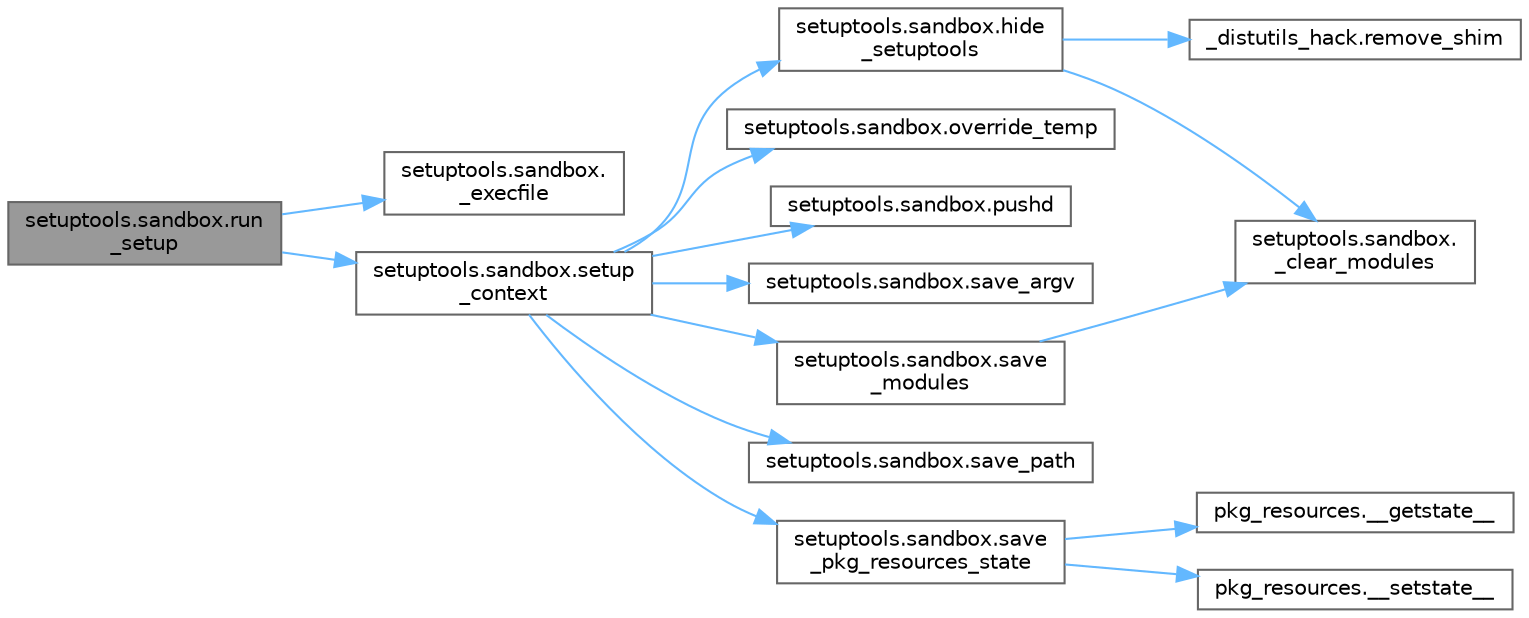digraph "setuptools.sandbox.run_setup"
{
 // LATEX_PDF_SIZE
  bgcolor="transparent";
  edge [fontname=Helvetica,fontsize=10,labelfontname=Helvetica,labelfontsize=10];
  node [fontname=Helvetica,fontsize=10,shape=box,height=0.2,width=0.4];
  rankdir="LR";
  Node1 [id="Node000001",label="setuptools.sandbox.run\l_setup",height=0.2,width=0.4,color="gray40", fillcolor="grey60", style="filled", fontcolor="black",tooltip=" "];
  Node1 -> Node2 [id="edge1_Node000001_Node000002",color="steelblue1",style="solid",tooltip=" "];
  Node2 [id="Node000002",label="setuptools.sandbox.\l_execfile",height=0.2,width=0.4,color="grey40", fillcolor="white", style="filled",URL="$namespacesetuptools_1_1sandbox.html#a6d08b124d7fc3752504cea663fb8c233",tooltip=" "];
  Node1 -> Node3 [id="edge2_Node000001_Node000003",color="steelblue1",style="solid",tooltip=" "];
  Node3 [id="Node000003",label="setuptools.sandbox.setup\l_context",height=0.2,width=0.4,color="grey40", fillcolor="white", style="filled",URL="$namespacesetuptools_1_1sandbox.html#a8e87463f0039530f6b3b039c58ec09da",tooltip=" "];
  Node3 -> Node4 [id="edge3_Node000003_Node000004",color="steelblue1",style="solid",tooltip=" "];
  Node4 [id="Node000004",label="setuptools.sandbox.hide\l_setuptools",height=0.2,width=0.4,color="grey40", fillcolor="white", style="filled",URL="$namespacesetuptools_1_1sandbox.html#a579ab6c2031e94770efe338681e83bd7",tooltip=" "];
  Node4 -> Node5 [id="edge4_Node000004_Node000005",color="steelblue1",style="solid",tooltip=" "];
  Node5 [id="Node000005",label="setuptools.sandbox.\l_clear_modules",height=0.2,width=0.4,color="grey40", fillcolor="white", style="filled",URL="$namespacesetuptools_1_1sandbox.html#a643f2aae05bdb3af1a073416aa4436e4",tooltip=" "];
  Node4 -> Node6 [id="edge5_Node000004_Node000006",color="steelblue1",style="solid",tooltip=" "];
  Node6 [id="Node000006",label="_distutils_hack.remove_shim",height=0.2,width=0.4,color="grey40", fillcolor="white", style="filled",URL="$namespace__distutils__hack.html#aeae986458f97ec3e8d59021d28be6958",tooltip=" "];
  Node3 -> Node7 [id="edge6_Node000003_Node000007",color="steelblue1",style="solid",tooltip=" "];
  Node7 [id="Node000007",label="setuptools.sandbox.override_temp",height=0.2,width=0.4,color="grey40", fillcolor="white", style="filled",URL="$namespacesetuptools_1_1sandbox.html#a6f51ebddfe81ff65264f49b215961f47",tooltip=" "];
  Node3 -> Node8 [id="edge7_Node000003_Node000008",color="steelblue1",style="solid",tooltip=" "];
  Node8 [id="Node000008",label="setuptools.sandbox.pushd",height=0.2,width=0.4,color="grey40", fillcolor="white", style="filled",URL="$namespacesetuptools_1_1sandbox.html#a08a2a439e9ca37133fe9382e30b1ea40",tooltip=" "];
  Node3 -> Node9 [id="edge8_Node000003_Node000009",color="steelblue1",style="solid",tooltip=" "];
  Node9 [id="Node000009",label="setuptools.sandbox.save_argv",height=0.2,width=0.4,color="grey40", fillcolor="white", style="filled",URL="$namespacesetuptools_1_1sandbox.html#a90b846a7925c83d8f9ce1749286849ea",tooltip=" "];
  Node3 -> Node10 [id="edge9_Node000003_Node000010",color="steelblue1",style="solid",tooltip=" "];
  Node10 [id="Node000010",label="setuptools.sandbox.save\l_modules",height=0.2,width=0.4,color="grey40", fillcolor="white", style="filled",URL="$namespacesetuptools_1_1sandbox.html#a9df46ce1bd17dbce065c7e11dc46d010",tooltip=" "];
  Node10 -> Node5 [id="edge10_Node000010_Node000005",color="steelblue1",style="solid",tooltip=" "];
  Node3 -> Node11 [id="edge11_Node000003_Node000011",color="steelblue1",style="solid",tooltip=" "];
  Node11 [id="Node000011",label="setuptools.sandbox.save_path",height=0.2,width=0.4,color="grey40", fillcolor="white", style="filled",URL="$namespacesetuptools_1_1sandbox.html#ad158dc58681bf5b4f0d4ecf3eb55370e",tooltip=" "];
  Node3 -> Node12 [id="edge12_Node000003_Node000012",color="steelblue1",style="solid",tooltip=" "];
  Node12 [id="Node000012",label="setuptools.sandbox.save\l_pkg_resources_state",height=0.2,width=0.4,color="grey40", fillcolor="white", style="filled",URL="$namespacesetuptools_1_1sandbox.html#a2c716f0ba46e678dd85be72db41c4e14",tooltip=" "];
  Node12 -> Node13 [id="edge13_Node000012_Node000013",color="steelblue1",style="solid",tooltip=" "];
  Node13 [id="Node000013",label="pkg_resources.__getstate__",height=0.2,width=0.4,color="grey40", fillcolor="white", style="filled",URL="$namespacepkg__resources.html#a7cd315eb83b9f1dfdd612e13b33a8ab8",tooltip=" "];
  Node12 -> Node14 [id="edge14_Node000012_Node000014",color="steelblue1",style="solid",tooltip=" "];
  Node14 [id="Node000014",label="pkg_resources.__setstate__",height=0.2,width=0.4,color="grey40", fillcolor="white", style="filled",URL="$namespacepkg__resources.html#a7b931519dc991a6f304bb27d4b6a602d",tooltip=" "];
}
